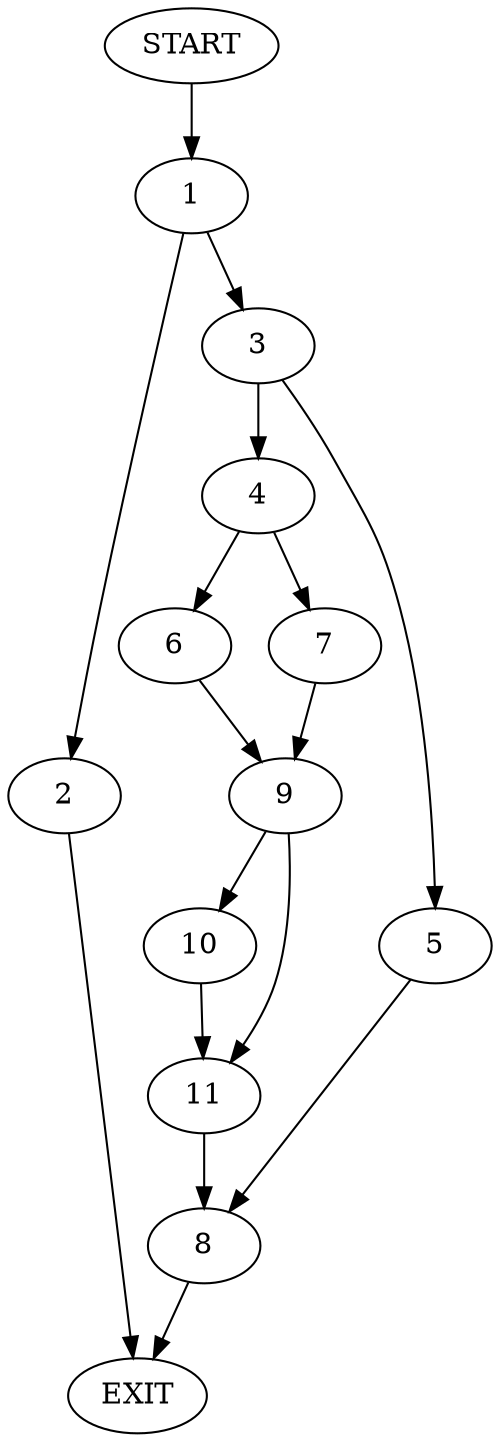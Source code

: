 digraph {
0 [label="START"]
12 [label="EXIT"]
0 -> 1
1 -> 2
1 -> 3
2 -> 12
3 -> 4
3 -> 5
4 -> 6
4 -> 7
5 -> 8
8 -> 12
6 -> 9
7 -> 9
9 -> 10
9 -> 11
10 -> 11
11 -> 8
}
